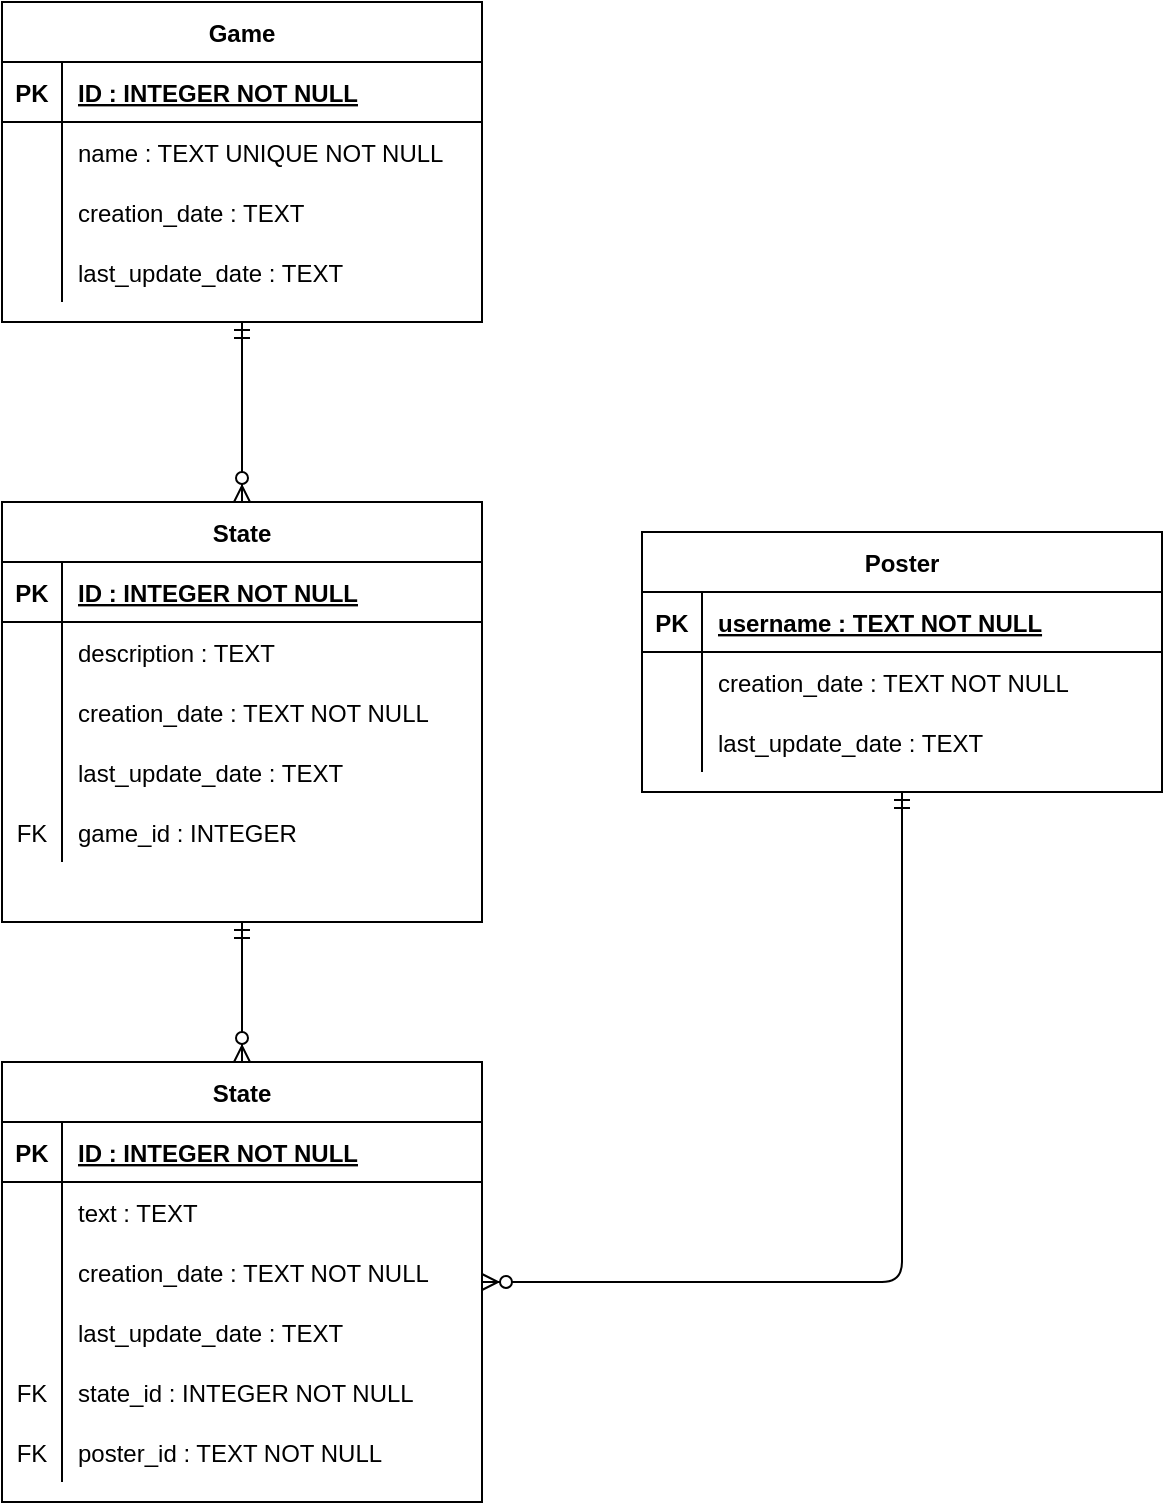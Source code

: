 <mxfile version="13.7.9" type="device"><diagram id="C5RBs43oDa-KdzZeNtuy" name="Page-1"><mxGraphModel dx="1086" dy="966" grid="1" gridSize="10" guides="1" tooltips="1" connect="1" arrows="1" fold="1" page="1" pageScale="1" pageWidth="827" pageHeight="1169" math="0" shadow="0"><root><mxCell id="WIyWlLk6GJQsqaUBKTNV-0"/><mxCell id="WIyWlLk6GJQsqaUBKTNV-1" parent="WIyWlLk6GJQsqaUBKTNV-0"/><mxCell id="Cu1JbdEb8SsbTw3L2YUK-45" value="State" style="shape=table;startSize=30;container=1;collapsible=1;childLayout=tableLayout;fixedRows=1;rowLines=0;fontStyle=1;align=center;resizeLast=1;direction=east;" vertex="1" parent="WIyWlLk6GJQsqaUBKTNV-1"><mxGeometry x="160" y="290" width="240" height="210" as="geometry"><mxRectangle x="160" y="290" width="60" height="30" as="alternateBounds"/></mxGeometry></mxCell><mxCell id="Cu1JbdEb8SsbTw3L2YUK-46" value="" style="shape=partialRectangle;collapsible=0;dropTarget=0;pointerEvents=0;fillColor=none;top=0;left=0;bottom=1;right=0;points=[[0,0.5],[1,0.5]];portConstraint=eastwest;" vertex="1" parent="Cu1JbdEb8SsbTw3L2YUK-45"><mxGeometry y="30" width="240" height="30" as="geometry"/></mxCell><mxCell id="Cu1JbdEb8SsbTw3L2YUK-47" value="PK" style="shape=partialRectangle;connectable=0;fillColor=none;top=0;left=0;bottom=0;right=0;fontStyle=1;overflow=hidden;" vertex="1" parent="Cu1JbdEb8SsbTw3L2YUK-46"><mxGeometry width="30" height="30" as="geometry"/></mxCell><mxCell id="Cu1JbdEb8SsbTw3L2YUK-48" value="ID : INTEGER NOT NULL" style="shape=partialRectangle;connectable=0;fillColor=none;top=0;left=0;bottom=0;right=0;align=left;spacingLeft=6;fontStyle=5;overflow=hidden;" vertex="1" parent="Cu1JbdEb8SsbTw3L2YUK-46"><mxGeometry x="30" width="210" height="30" as="geometry"/></mxCell><mxCell id="Cu1JbdEb8SsbTw3L2YUK-49" value="" style="shape=partialRectangle;collapsible=0;dropTarget=0;pointerEvents=0;fillColor=none;top=0;left=0;bottom=0;right=0;points=[[0,0.5],[1,0.5]];portConstraint=eastwest;" vertex="1" parent="Cu1JbdEb8SsbTw3L2YUK-45"><mxGeometry y="60" width="240" height="30" as="geometry"/></mxCell><mxCell id="Cu1JbdEb8SsbTw3L2YUK-50" value="" style="shape=partialRectangle;connectable=0;fillColor=none;top=0;left=0;bottom=0;right=0;editable=1;overflow=hidden;" vertex="1" parent="Cu1JbdEb8SsbTw3L2YUK-49"><mxGeometry width="30" height="30" as="geometry"/></mxCell><mxCell id="Cu1JbdEb8SsbTw3L2YUK-51" value="description : TEXT" style="shape=partialRectangle;connectable=0;fillColor=none;top=0;left=0;bottom=0;right=0;align=left;spacingLeft=6;overflow=hidden;" vertex="1" parent="Cu1JbdEb8SsbTw3L2YUK-49"><mxGeometry x="30" width="210" height="30" as="geometry"/></mxCell><mxCell id="Cu1JbdEb8SsbTw3L2YUK-52" value="" style="shape=partialRectangle;collapsible=0;dropTarget=0;pointerEvents=0;fillColor=none;top=0;left=0;bottom=0;right=0;points=[[0,0.5],[1,0.5]];portConstraint=eastwest;" vertex="1" parent="Cu1JbdEb8SsbTw3L2YUK-45"><mxGeometry y="90" width="240" height="30" as="geometry"/></mxCell><mxCell id="Cu1JbdEb8SsbTw3L2YUK-53" value="" style="shape=partialRectangle;connectable=0;fillColor=none;top=0;left=0;bottom=0;right=0;editable=1;overflow=hidden;" vertex="1" parent="Cu1JbdEb8SsbTw3L2YUK-52"><mxGeometry width="30" height="30" as="geometry"/></mxCell><mxCell id="Cu1JbdEb8SsbTw3L2YUK-54" value="creation_date : TEXT NOT NULL" style="shape=partialRectangle;connectable=0;fillColor=none;top=0;left=0;bottom=0;right=0;align=left;spacingLeft=6;overflow=hidden;" vertex="1" parent="Cu1JbdEb8SsbTw3L2YUK-52"><mxGeometry x="30" width="210" height="30" as="geometry"/></mxCell><mxCell id="Cu1JbdEb8SsbTw3L2YUK-55" value="" style="shape=partialRectangle;collapsible=0;dropTarget=0;pointerEvents=0;fillColor=none;top=0;left=0;bottom=0;right=0;points=[[0,0.5],[1,0.5]];portConstraint=eastwest;" vertex="1" parent="Cu1JbdEb8SsbTw3L2YUK-45"><mxGeometry y="120" width="240" height="30" as="geometry"/></mxCell><mxCell id="Cu1JbdEb8SsbTw3L2YUK-56" value="" style="shape=partialRectangle;connectable=0;fillColor=none;top=0;left=0;bottom=0;right=0;editable=1;overflow=hidden;" vertex="1" parent="Cu1JbdEb8SsbTw3L2YUK-55"><mxGeometry width="30" height="30" as="geometry"/></mxCell><mxCell id="Cu1JbdEb8SsbTw3L2YUK-57" value="last_update_date : TEXT" style="shape=partialRectangle;connectable=0;fillColor=none;top=0;left=0;bottom=0;right=0;align=left;spacingLeft=6;overflow=hidden;" vertex="1" parent="Cu1JbdEb8SsbTw3L2YUK-55"><mxGeometry x="30" width="210" height="30" as="geometry"/></mxCell><mxCell id="Cu1JbdEb8SsbTw3L2YUK-103" style="shape=partialRectangle;collapsible=0;dropTarget=0;pointerEvents=0;fillColor=none;top=0;left=0;bottom=0;right=0;points=[[0,0.5],[1,0.5]];portConstraint=eastwest;" vertex="1" parent="Cu1JbdEb8SsbTw3L2YUK-45"><mxGeometry y="150" width="240" height="30" as="geometry"/></mxCell><mxCell id="Cu1JbdEb8SsbTw3L2YUK-104" value="FK" style="shape=partialRectangle;connectable=0;fillColor=none;top=0;left=0;bottom=0;right=0;editable=1;overflow=hidden;" vertex="1" parent="Cu1JbdEb8SsbTw3L2YUK-103"><mxGeometry width="30" height="30" as="geometry"/></mxCell><mxCell id="Cu1JbdEb8SsbTw3L2YUK-105" value="game_id : INTEGER" style="shape=partialRectangle;connectable=0;fillColor=none;top=0;left=0;bottom=0;right=0;align=left;spacingLeft=6;overflow=hidden;" vertex="1" parent="Cu1JbdEb8SsbTw3L2YUK-103"><mxGeometry x="30" width="210" height="30" as="geometry"/></mxCell><mxCell id="Cu1JbdEb8SsbTw3L2YUK-32" value="Game" style="shape=table;startSize=30;container=1;collapsible=1;childLayout=tableLayout;fixedRows=1;rowLines=0;fontStyle=1;align=center;resizeLast=1;" vertex="1" parent="WIyWlLk6GJQsqaUBKTNV-1"><mxGeometry x="160" y="40" width="240" height="160" as="geometry"/></mxCell><mxCell id="Cu1JbdEb8SsbTw3L2YUK-33" value="" style="shape=partialRectangle;collapsible=0;dropTarget=0;pointerEvents=0;fillColor=none;top=0;left=0;bottom=1;right=0;points=[[0,0.5],[1,0.5]];portConstraint=eastwest;" vertex="1" parent="Cu1JbdEb8SsbTw3L2YUK-32"><mxGeometry y="30" width="240" height="30" as="geometry"/></mxCell><mxCell id="Cu1JbdEb8SsbTw3L2YUK-34" value="PK" style="shape=partialRectangle;connectable=0;fillColor=none;top=0;left=0;bottom=0;right=0;fontStyle=1;overflow=hidden;" vertex="1" parent="Cu1JbdEb8SsbTw3L2YUK-33"><mxGeometry width="30" height="30" as="geometry"/></mxCell><mxCell id="Cu1JbdEb8SsbTw3L2YUK-35" value="ID : INTEGER NOT NULL" style="shape=partialRectangle;connectable=0;fillColor=none;top=0;left=0;bottom=0;right=0;align=left;spacingLeft=6;fontStyle=5;overflow=hidden;" vertex="1" parent="Cu1JbdEb8SsbTw3L2YUK-33"><mxGeometry x="30" width="210" height="30" as="geometry"/></mxCell><mxCell id="Cu1JbdEb8SsbTw3L2YUK-36" value="" style="shape=partialRectangle;collapsible=0;dropTarget=0;pointerEvents=0;fillColor=none;top=0;left=0;bottom=0;right=0;points=[[0,0.5],[1,0.5]];portConstraint=eastwest;" vertex="1" parent="Cu1JbdEb8SsbTw3L2YUK-32"><mxGeometry y="60" width="240" height="30" as="geometry"/></mxCell><mxCell id="Cu1JbdEb8SsbTw3L2YUK-37" value="" style="shape=partialRectangle;connectable=0;fillColor=none;top=0;left=0;bottom=0;right=0;editable=1;overflow=hidden;" vertex="1" parent="Cu1JbdEb8SsbTw3L2YUK-36"><mxGeometry width="30" height="30" as="geometry"/></mxCell><mxCell id="Cu1JbdEb8SsbTw3L2YUK-38" value="name : TEXT UNIQUE NOT NULL" style="shape=partialRectangle;connectable=0;fillColor=none;top=0;left=0;bottom=0;right=0;align=left;spacingLeft=6;overflow=hidden;" vertex="1" parent="Cu1JbdEb8SsbTw3L2YUK-36"><mxGeometry x="30" width="210" height="30" as="geometry"/></mxCell><mxCell id="Cu1JbdEb8SsbTw3L2YUK-39" value="" style="shape=partialRectangle;collapsible=0;dropTarget=0;pointerEvents=0;fillColor=none;top=0;left=0;bottom=0;right=0;points=[[0,0.5],[1,0.5]];portConstraint=eastwest;" vertex="1" parent="Cu1JbdEb8SsbTw3L2YUK-32"><mxGeometry y="90" width="240" height="30" as="geometry"/></mxCell><mxCell id="Cu1JbdEb8SsbTw3L2YUK-40" value="" style="shape=partialRectangle;connectable=0;fillColor=none;top=0;left=0;bottom=0;right=0;editable=1;overflow=hidden;" vertex="1" parent="Cu1JbdEb8SsbTw3L2YUK-39"><mxGeometry width="30" height="30" as="geometry"/></mxCell><mxCell id="Cu1JbdEb8SsbTw3L2YUK-41" value="creation_date : TEXT" style="shape=partialRectangle;connectable=0;fillColor=none;top=0;left=0;bottom=0;right=0;align=left;spacingLeft=6;overflow=hidden;" vertex="1" parent="Cu1JbdEb8SsbTw3L2YUK-39"><mxGeometry x="30" width="210" height="30" as="geometry"/></mxCell><mxCell id="Cu1JbdEb8SsbTw3L2YUK-42" value="" style="shape=partialRectangle;collapsible=0;dropTarget=0;pointerEvents=0;fillColor=none;top=0;left=0;bottom=0;right=0;points=[[0,0.5],[1,0.5]];portConstraint=eastwest;" vertex="1" parent="Cu1JbdEb8SsbTw3L2YUK-32"><mxGeometry y="120" width="240" height="30" as="geometry"/></mxCell><mxCell id="Cu1JbdEb8SsbTw3L2YUK-43" value="" style="shape=partialRectangle;connectable=0;fillColor=none;top=0;left=0;bottom=0;right=0;editable=1;overflow=hidden;" vertex="1" parent="Cu1JbdEb8SsbTw3L2YUK-42"><mxGeometry width="30" height="30" as="geometry"/></mxCell><mxCell id="Cu1JbdEb8SsbTw3L2YUK-44" value="last_update_date : TEXT" style="shape=partialRectangle;connectable=0;fillColor=none;top=0;left=0;bottom=0;right=0;align=left;spacingLeft=6;overflow=hidden;" vertex="1" parent="Cu1JbdEb8SsbTw3L2YUK-42"><mxGeometry x="30" width="210" height="30" as="geometry"/></mxCell><mxCell id="Cu1JbdEb8SsbTw3L2YUK-87" style="edgeStyle=none;rounded=0;orthogonalLoop=1;jettySize=auto;html=1;exitX=0.75;exitY=0;exitDx=0;exitDy=0;" edge="1" parent="WIyWlLk6GJQsqaUBKTNV-1" source="Cu1JbdEb8SsbTw3L2YUK-45" target="Cu1JbdEb8SsbTw3L2YUK-45"><mxGeometry relative="1" as="geometry"/></mxCell><mxCell id="Cu1JbdEb8SsbTw3L2YUK-89" value="" style="fontSize=12;html=1;endArrow=ERzeroToMany;startArrow=ERmandOne;exitX=0.5;exitY=1;exitDx=0;exitDy=0;entryX=0.5;entryY=0;entryDx=0;entryDy=0;" edge="1" parent="WIyWlLk6GJQsqaUBKTNV-1" source="Cu1JbdEb8SsbTw3L2YUK-32" target="Cu1JbdEb8SsbTw3L2YUK-45"><mxGeometry width="100" height="100" relative="1" as="geometry"><mxPoint x="410" y="130" as="sourcePoint"/><mxPoint x="410" y="330" as="targetPoint"/></mxGeometry></mxCell><mxCell id="Cu1JbdEb8SsbTw3L2YUK-90" value="" style="fontSize=12;html=1;endArrow=ERzeroToMany;startArrow=ERmandOne;exitX=0.5;exitY=1;exitDx=0;exitDy=0;entryX=0.5;entryY=0;entryDx=0;entryDy=0;" edge="1" parent="WIyWlLk6GJQsqaUBKTNV-1" source="Cu1JbdEb8SsbTw3L2YUK-45" target="Cu1JbdEb8SsbTw3L2YUK-58"><mxGeometry width="100" height="100" relative="1" as="geometry"><mxPoint x="270" y="460" as="sourcePoint"/><mxPoint x="270" y="550" as="targetPoint"/></mxGeometry></mxCell><mxCell id="Cu1JbdEb8SsbTw3L2YUK-91" value="" style="fontSize=12;html=1;endArrow=ERzeroToMany;startArrow=ERmandOne;exitX=0.5;exitY=1;exitDx=0;exitDy=0;edgeStyle=elbowEdgeStyle;" edge="1" parent="WIyWlLk6GJQsqaUBKTNV-1" source="Cu1JbdEb8SsbTw3L2YUK-71" target="Cu1JbdEb8SsbTw3L2YUK-58"><mxGeometry width="100" height="100" relative="1" as="geometry"><mxPoint x="590" y="475" as="sourcePoint"/><mxPoint x="380" y="590" as="targetPoint"/><Array as="points"><mxPoint x="610" y="500"/><mxPoint x="600" y="480"/><mxPoint x="550" y="520"/><mxPoint x="620" y="470"/></Array></mxGeometry></mxCell><mxCell id="Cu1JbdEb8SsbTw3L2YUK-71" value="Poster" style="shape=table;startSize=30;container=1;collapsible=1;childLayout=tableLayout;fixedRows=1;rowLines=0;fontStyle=1;align=center;resizeLast=1;" vertex="1" parent="WIyWlLk6GJQsqaUBKTNV-1"><mxGeometry x="480" y="305" width="260" height="130" as="geometry"/></mxCell><mxCell id="Cu1JbdEb8SsbTw3L2YUK-72" value="" style="shape=partialRectangle;collapsible=0;dropTarget=0;pointerEvents=0;fillColor=none;top=0;left=0;bottom=1;right=0;points=[[0,0.5],[1,0.5]];portConstraint=eastwest;" vertex="1" parent="Cu1JbdEb8SsbTw3L2YUK-71"><mxGeometry y="30" width="260" height="30" as="geometry"/></mxCell><mxCell id="Cu1JbdEb8SsbTw3L2YUK-73" value="PK" style="shape=partialRectangle;connectable=0;fillColor=none;top=0;left=0;bottom=0;right=0;fontStyle=1;overflow=hidden;" vertex="1" parent="Cu1JbdEb8SsbTw3L2YUK-72"><mxGeometry width="30" height="30" as="geometry"/></mxCell><mxCell id="Cu1JbdEb8SsbTw3L2YUK-74" value="username : TEXT NOT NULL" style="shape=partialRectangle;connectable=0;fillColor=none;top=0;left=0;bottom=0;right=0;align=left;spacingLeft=6;fontStyle=5;overflow=hidden;" vertex="1" parent="Cu1JbdEb8SsbTw3L2YUK-72"><mxGeometry x="30" width="230" height="30" as="geometry"/></mxCell><mxCell id="Cu1JbdEb8SsbTw3L2YUK-78" value="" style="shape=partialRectangle;collapsible=0;dropTarget=0;pointerEvents=0;fillColor=none;top=0;left=0;bottom=0;right=0;points=[[0,0.5],[1,0.5]];portConstraint=eastwest;" vertex="1" parent="Cu1JbdEb8SsbTw3L2YUK-71"><mxGeometry y="60" width="260" height="30" as="geometry"/></mxCell><mxCell id="Cu1JbdEb8SsbTw3L2YUK-79" value="" style="shape=partialRectangle;connectable=0;fillColor=none;top=0;left=0;bottom=0;right=0;editable=1;overflow=hidden;" vertex="1" parent="Cu1JbdEb8SsbTw3L2YUK-78"><mxGeometry width="30" height="30" as="geometry"/></mxCell><mxCell id="Cu1JbdEb8SsbTw3L2YUK-80" value="creation_date : TEXT NOT NULL" style="shape=partialRectangle;connectable=0;fillColor=none;top=0;left=0;bottom=0;right=0;align=left;spacingLeft=6;overflow=hidden;" vertex="1" parent="Cu1JbdEb8SsbTw3L2YUK-78"><mxGeometry x="30" width="230" height="30" as="geometry"/></mxCell><mxCell id="Cu1JbdEb8SsbTw3L2YUK-81" value="" style="shape=partialRectangle;collapsible=0;dropTarget=0;pointerEvents=0;fillColor=none;top=0;left=0;bottom=0;right=0;points=[[0,0.5],[1,0.5]];portConstraint=eastwest;" vertex="1" parent="Cu1JbdEb8SsbTw3L2YUK-71"><mxGeometry y="90" width="260" height="30" as="geometry"/></mxCell><mxCell id="Cu1JbdEb8SsbTw3L2YUK-82" value="" style="shape=partialRectangle;connectable=0;fillColor=none;top=0;left=0;bottom=0;right=0;editable=1;overflow=hidden;" vertex="1" parent="Cu1JbdEb8SsbTw3L2YUK-81"><mxGeometry width="30" height="30" as="geometry"/></mxCell><mxCell id="Cu1JbdEb8SsbTw3L2YUK-83" value="last_update_date : TEXT" style="shape=partialRectangle;connectable=0;fillColor=none;top=0;left=0;bottom=0;right=0;align=left;spacingLeft=6;overflow=hidden;" vertex="1" parent="Cu1JbdEb8SsbTw3L2YUK-81"><mxGeometry x="30" width="230" height="30" as="geometry"/></mxCell><mxCell id="Cu1JbdEb8SsbTw3L2YUK-58" value="State" style="shape=table;startSize=30;container=1;collapsible=1;childLayout=tableLayout;fixedRows=1;rowLines=0;fontStyle=1;align=center;resizeLast=1;" vertex="1" parent="WIyWlLk6GJQsqaUBKTNV-1"><mxGeometry x="160" y="570" width="240" height="220" as="geometry"/></mxCell><mxCell id="Cu1JbdEb8SsbTw3L2YUK-59" value="" style="shape=partialRectangle;collapsible=0;dropTarget=0;pointerEvents=0;fillColor=none;top=0;left=0;bottom=1;right=0;points=[[0,0.5],[1,0.5]];portConstraint=eastwest;" vertex="1" parent="Cu1JbdEb8SsbTw3L2YUK-58"><mxGeometry y="30" width="240" height="30" as="geometry"/></mxCell><mxCell id="Cu1JbdEb8SsbTw3L2YUK-60" value="PK" style="shape=partialRectangle;connectable=0;fillColor=none;top=0;left=0;bottom=0;right=0;fontStyle=1;overflow=hidden;" vertex="1" parent="Cu1JbdEb8SsbTw3L2YUK-59"><mxGeometry width="30" height="30" as="geometry"/></mxCell><mxCell id="Cu1JbdEb8SsbTw3L2YUK-61" value="ID : INTEGER NOT NULL" style="shape=partialRectangle;connectable=0;fillColor=none;top=0;left=0;bottom=0;right=0;align=left;spacingLeft=6;fontStyle=5;overflow=hidden;" vertex="1" parent="Cu1JbdEb8SsbTw3L2YUK-59"><mxGeometry x="30" width="210" height="30" as="geometry"/></mxCell><mxCell id="Cu1JbdEb8SsbTw3L2YUK-62" value="" style="shape=partialRectangle;collapsible=0;dropTarget=0;pointerEvents=0;fillColor=none;top=0;left=0;bottom=0;right=0;points=[[0,0.5],[1,0.5]];portConstraint=eastwest;" vertex="1" parent="Cu1JbdEb8SsbTw3L2YUK-58"><mxGeometry y="60" width="240" height="30" as="geometry"/></mxCell><mxCell id="Cu1JbdEb8SsbTw3L2YUK-63" value="" style="shape=partialRectangle;connectable=0;fillColor=none;top=0;left=0;bottom=0;right=0;editable=1;overflow=hidden;" vertex="1" parent="Cu1JbdEb8SsbTw3L2YUK-62"><mxGeometry width="30" height="30" as="geometry"/></mxCell><mxCell id="Cu1JbdEb8SsbTw3L2YUK-64" value="text : TEXT" style="shape=partialRectangle;connectable=0;fillColor=none;top=0;left=0;bottom=0;right=0;align=left;spacingLeft=6;overflow=hidden;" vertex="1" parent="Cu1JbdEb8SsbTw3L2YUK-62"><mxGeometry x="30" width="210" height="30" as="geometry"/></mxCell><mxCell id="Cu1JbdEb8SsbTw3L2YUK-65" value="" style="shape=partialRectangle;collapsible=0;dropTarget=0;pointerEvents=0;fillColor=none;top=0;left=0;bottom=0;right=0;points=[[0,0.5],[1,0.5]];portConstraint=eastwest;" vertex="1" parent="Cu1JbdEb8SsbTw3L2YUK-58"><mxGeometry y="90" width="240" height="30" as="geometry"/></mxCell><mxCell id="Cu1JbdEb8SsbTw3L2YUK-66" value="" style="shape=partialRectangle;connectable=0;fillColor=none;top=0;left=0;bottom=0;right=0;editable=1;overflow=hidden;" vertex="1" parent="Cu1JbdEb8SsbTw3L2YUK-65"><mxGeometry width="30" height="30" as="geometry"/></mxCell><mxCell id="Cu1JbdEb8SsbTw3L2YUK-67" value="creation_date : TEXT NOT NULL" style="shape=partialRectangle;connectable=0;fillColor=none;top=0;left=0;bottom=0;right=0;align=left;spacingLeft=6;overflow=hidden;" vertex="1" parent="Cu1JbdEb8SsbTw3L2YUK-65"><mxGeometry x="30" width="210" height="30" as="geometry"/></mxCell><mxCell id="Cu1JbdEb8SsbTw3L2YUK-68" value="" style="shape=partialRectangle;collapsible=0;dropTarget=0;pointerEvents=0;fillColor=none;top=0;left=0;bottom=0;right=0;points=[[0,0.5],[1,0.5]];portConstraint=eastwest;" vertex="1" parent="Cu1JbdEb8SsbTw3L2YUK-58"><mxGeometry y="120" width="240" height="30" as="geometry"/></mxCell><mxCell id="Cu1JbdEb8SsbTw3L2YUK-69" value="" style="shape=partialRectangle;connectable=0;fillColor=none;top=0;left=0;bottom=0;right=0;editable=1;overflow=hidden;" vertex="1" parent="Cu1JbdEb8SsbTw3L2YUK-68"><mxGeometry width="30" height="30" as="geometry"/></mxCell><mxCell id="Cu1JbdEb8SsbTw3L2YUK-70" value="last_update_date : TEXT" style="shape=partialRectangle;connectable=0;fillColor=none;top=0;left=0;bottom=0;right=0;align=left;spacingLeft=6;overflow=hidden;" vertex="1" parent="Cu1JbdEb8SsbTw3L2YUK-68"><mxGeometry x="30" width="210" height="30" as="geometry"/></mxCell><mxCell id="Cu1JbdEb8SsbTw3L2YUK-106" style="shape=partialRectangle;collapsible=0;dropTarget=0;pointerEvents=0;fillColor=none;top=0;left=0;bottom=0;right=0;points=[[0,0.5],[1,0.5]];portConstraint=eastwest;" vertex="1" parent="Cu1JbdEb8SsbTw3L2YUK-58"><mxGeometry y="150" width="240" height="30" as="geometry"/></mxCell><mxCell id="Cu1JbdEb8SsbTw3L2YUK-107" value="FK" style="shape=partialRectangle;connectable=0;fillColor=none;top=0;left=0;bottom=0;right=0;editable=1;overflow=hidden;" vertex="1" parent="Cu1JbdEb8SsbTw3L2YUK-106"><mxGeometry width="30" height="30" as="geometry"/></mxCell><mxCell id="Cu1JbdEb8SsbTw3L2YUK-108" value="state_id : INTEGER NOT NULL" style="shape=partialRectangle;connectable=0;fillColor=none;top=0;left=0;bottom=0;right=0;align=left;spacingLeft=6;overflow=hidden;" vertex="1" parent="Cu1JbdEb8SsbTw3L2YUK-106"><mxGeometry x="30" width="210" height="30" as="geometry"/></mxCell><mxCell id="Cu1JbdEb8SsbTw3L2YUK-109" style="shape=partialRectangle;collapsible=0;dropTarget=0;pointerEvents=0;fillColor=none;top=0;left=0;bottom=0;right=0;points=[[0,0.5],[1,0.5]];portConstraint=eastwest;" vertex="1" parent="Cu1JbdEb8SsbTw3L2YUK-58"><mxGeometry y="180" width="240" height="30" as="geometry"/></mxCell><mxCell id="Cu1JbdEb8SsbTw3L2YUK-110" value="FK" style="shape=partialRectangle;connectable=0;fillColor=none;top=0;left=0;bottom=0;right=0;editable=1;overflow=hidden;" vertex="1" parent="Cu1JbdEb8SsbTw3L2YUK-109"><mxGeometry width="30" height="30" as="geometry"/></mxCell><mxCell id="Cu1JbdEb8SsbTw3L2YUK-111" value="poster_id : TEXT NOT NULL" style="shape=partialRectangle;connectable=0;fillColor=none;top=0;left=0;bottom=0;right=0;align=left;spacingLeft=6;overflow=hidden;" vertex="1" parent="Cu1JbdEb8SsbTw3L2YUK-109"><mxGeometry x="30" width="210" height="30" as="geometry"/></mxCell></root></mxGraphModel></diagram></mxfile>

